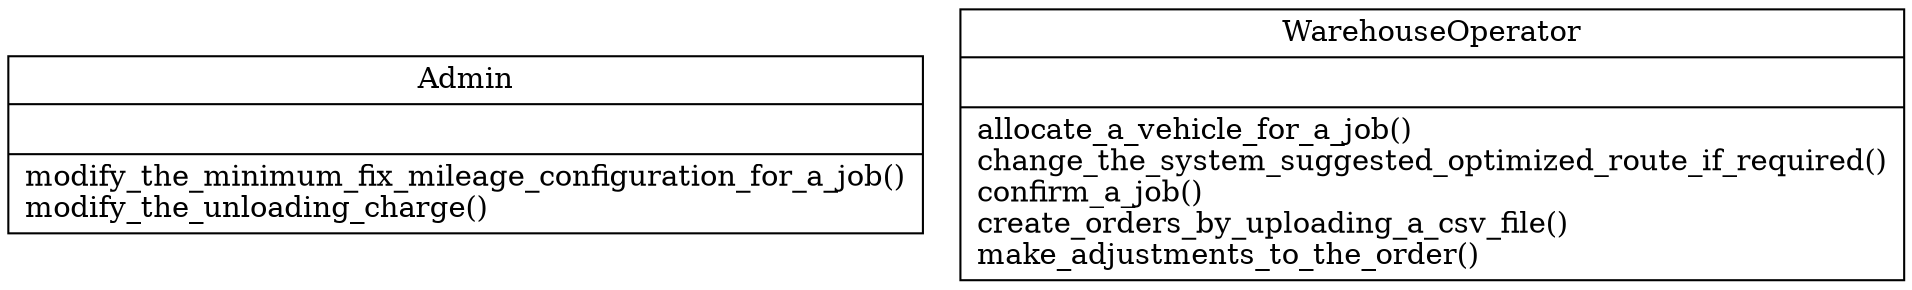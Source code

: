 digraph "classes_lxceiajuky" {
rankdir=BT
charset="utf-8"
"lxceiajuky.Admin" [color="black", fontcolor="black", label="{Admin|\l|modify_the_minimum_fix_mileage_configuration_for_a_job()\lmodify_the_unloading_charge()\l}", shape="record", style="solid"];
"lxceiajuky.WarehouseOperator" [color="black", fontcolor="black", label="{WarehouseOperator|\l|allocate_a_vehicle_for_a_job()\lchange_the_system_suggested_optimized_route_if_required()\lconfirm_a_job()\lcreate_orders_by_uploading_a_csv_file()\lmake_adjustments_to_the_order()\l}", shape="record", style="solid"];
}
